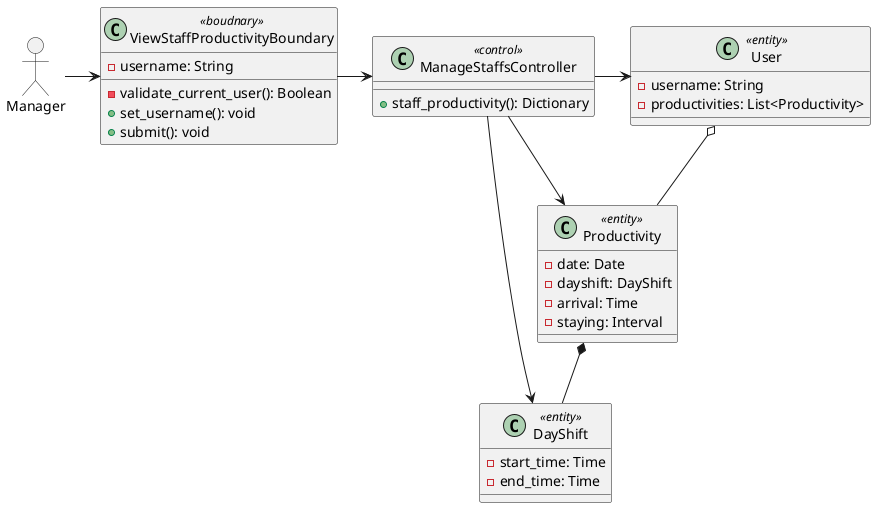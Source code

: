 @startuml

allowmixing

actor Manager

class ViewStaffProductivityBoundary <<boudnary>> {
    - username: String

    - validate_current_user(): Boolean
    + set_username(): void
    + submit(): void
}

class ManageStaffsController <<control>> {

    + staff_productivity(): Dictionary
}

class User <<entity>> {
    - username: String
    - productivities: List<Productivity>
}

class Productivity <<entity>> {
    - date: Date
    - dayshift: DayShift
    - arrival: Time
    - staying: Interval
}

class DayShift <<entity>> {
    - start_time: Time
    - end_time: Time
}

Manager -> ViewStaffProductivityBoundary
ViewStaffProductivityBoundary -right-> ManageStaffsController
ManageStaffsController -right-> User
ManageStaffsController -> Productivity
ManageStaffsController -> DayShift
User o-- Productivity
Productivity *-- DayShift

@enduml
